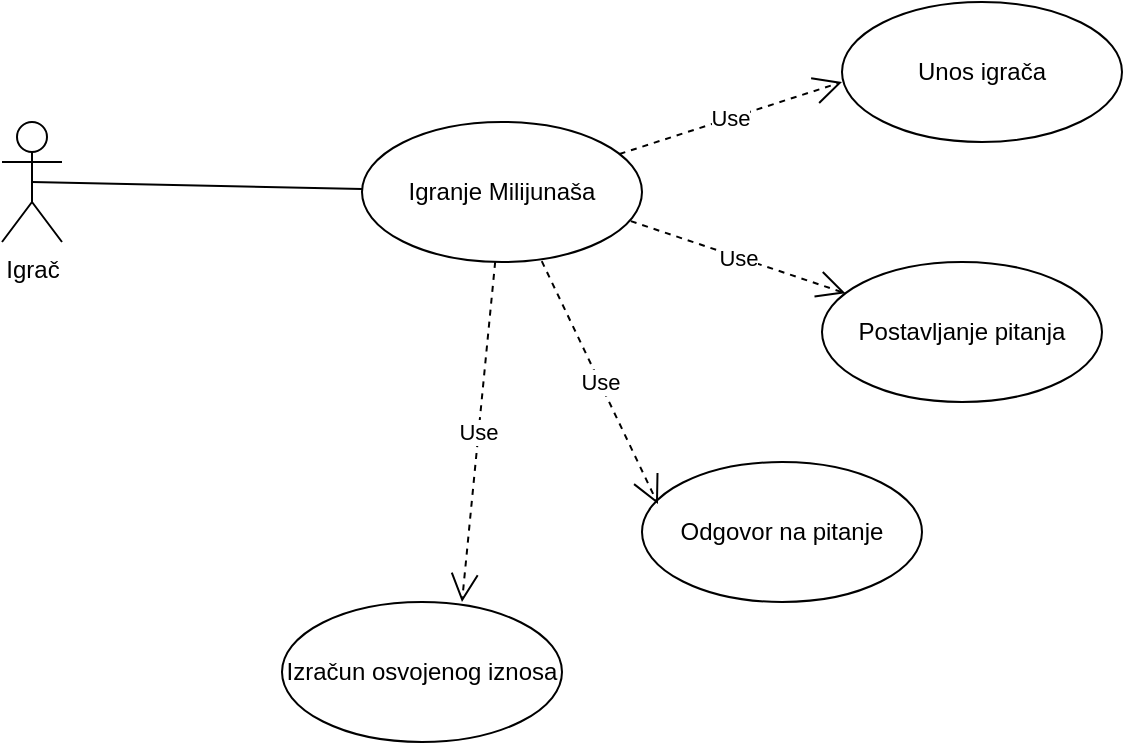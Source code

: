 <mxfile version="14.1.8" type="github" pages="8">
  <diagram id="r1og0uCHNFm6T4KjdNjF" name="UseCase: Igranje Milijunaša">
    <mxGraphModel dx="1102" dy="614" grid="1" gridSize="10" guides="1" tooltips="1" connect="1" arrows="1" fold="1" page="1" pageScale="1" pageWidth="827" pageHeight="1169" math="0" shadow="0">
      <root>
        <mxCell id="0" />
        <mxCell id="1" parent="0" />
        <mxCell id="4kmgBPgbUo3qxSBK6bsD-1" value="Igrač" style="shape=umlActor;verticalLabelPosition=bottom;verticalAlign=top;html=1;outlineConnect=0;" parent="1" vertex="1">
          <mxGeometry x="90" y="130" width="30" height="60" as="geometry" />
        </mxCell>
        <mxCell id="4kmgBPgbUo3qxSBK6bsD-2" value="Igranje Milijunaša" style="ellipse;whiteSpace=wrap;html=1;" parent="1" vertex="1">
          <mxGeometry x="270" y="130" width="140" height="70" as="geometry" />
        </mxCell>
        <mxCell id="4kmgBPgbUo3qxSBK6bsD-3" value="Unos igrača" style="ellipse;whiteSpace=wrap;html=1;" parent="1" vertex="1">
          <mxGeometry x="510" y="70" width="140" height="70" as="geometry" />
        </mxCell>
        <mxCell id="4kmgBPgbUo3qxSBK6bsD-6" value="Use" style="endArrow=open;endSize=12;dashed=1;html=1;" parent="1" source="4kmgBPgbUo3qxSBK6bsD-2" edge="1">
          <mxGeometry width="160" relative="1" as="geometry">
            <mxPoint x="350" y="110" as="sourcePoint" />
            <mxPoint x="510" y="110" as="targetPoint" />
          </mxGeometry>
        </mxCell>
        <mxCell id="4kmgBPgbUo3qxSBK6bsD-7" value="Postavljanje pitanja" style="ellipse;whiteSpace=wrap;html=1;" parent="1" vertex="1">
          <mxGeometry x="500" y="200" width="140" height="70" as="geometry" />
        </mxCell>
        <mxCell id="4kmgBPgbUo3qxSBK6bsD-8" value="Odgovor na pitanje" style="ellipse;whiteSpace=wrap;html=1;" parent="1" vertex="1">
          <mxGeometry x="410" y="300" width="140" height="70" as="geometry" />
        </mxCell>
        <mxCell id="4kmgBPgbUo3qxSBK6bsD-9" value="Izračun osvojenog iznosa" style="ellipse;whiteSpace=wrap;html=1;" parent="1" vertex="1">
          <mxGeometry x="230" y="370" width="140" height="70" as="geometry" />
        </mxCell>
        <mxCell id="4kmgBPgbUo3qxSBK6bsD-10" value="Use" style="endArrow=open;endSize=12;dashed=1;html=1;exitX=0.96;exitY=0.708;exitDx=0;exitDy=0;exitPerimeter=0;" parent="1" source="4kmgBPgbUo3qxSBK6bsD-2" target="4kmgBPgbUo3qxSBK6bsD-7" edge="1">
          <mxGeometry width="160" relative="1" as="geometry">
            <mxPoint x="408.77" y="155.986" as="sourcePoint" />
            <mxPoint x="520" y="120" as="targetPoint" />
            <Array as="points" />
          </mxGeometry>
        </mxCell>
        <mxCell id="4kmgBPgbUo3qxSBK6bsD-11" value="Use" style="endArrow=open;endSize=12;dashed=1;html=1;entryX=0.057;entryY=0.3;entryDx=0;entryDy=0;entryPerimeter=0;exitX=0.642;exitY=0.994;exitDx=0;exitDy=0;exitPerimeter=0;" parent="1" source="4kmgBPgbUo3qxSBK6bsD-2" target="4kmgBPgbUo3qxSBK6bsD-8" edge="1">
          <mxGeometry width="160" relative="1" as="geometry">
            <mxPoint x="270.0" y="285.986" as="sourcePoint" />
            <mxPoint x="381.23" y="250" as="targetPoint" />
          </mxGeometry>
        </mxCell>
        <mxCell id="4kmgBPgbUo3qxSBK6bsD-12" value="Use" style="endArrow=open;endSize=12;dashed=1;html=1;" parent="1" source="4kmgBPgbUo3qxSBK6bsD-2" edge="1">
          <mxGeometry width="160" relative="1" as="geometry">
            <mxPoint x="220.0" y="299.996" as="sourcePoint" />
            <mxPoint x="320" y="370" as="targetPoint" />
          </mxGeometry>
        </mxCell>
        <mxCell id="OHEp3vlo20Idoj4V5rPn-1" value="" style="endArrow=none;html=1;exitX=0.5;exitY=0.5;exitDx=0;exitDy=0;exitPerimeter=0;" edge="1" parent="1" source="4kmgBPgbUo3qxSBK6bsD-1" target="4kmgBPgbUo3qxSBK6bsD-2">
          <mxGeometry width="50" height="50" relative="1" as="geometry">
            <mxPoint x="110" y="190" as="sourcePoint" />
            <mxPoint x="160" y="140" as="targetPoint" />
          </mxGeometry>
        </mxCell>
      </root>
    </mxGraphModel>
  </diagram>
  <diagram id="1D83XkJCZ689sOul0O0H" name="Activity: Igranje Milijunaša">
    <mxGraphModel dx="1837" dy="1023" grid="1" gridSize="10" guides="1" tooltips="1" connect="1" arrows="1" fold="1" page="1" pageScale="1" pageWidth="827" pageHeight="1169" math="0" shadow="0">
      <root>
        <mxCell id="8BKieX1xrE59y4DQv1cV-0" />
        <mxCell id="8BKieX1xrE59y4DQv1cV-1" parent="8BKieX1xrE59y4DQv1cV-0" />
        <mxCell id="Q4W9A7SywVuZ4GrKVSb1-0" value="" style="ellipse;html=1;shape=startState;fillColor=#000000;strokeColor=#ff0000;" parent="8BKieX1xrE59y4DQv1cV-1" vertex="1">
          <mxGeometry x="350" y="20" width="30" height="30" as="geometry" />
        </mxCell>
        <mxCell id="Q4W9A7SywVuZ4GrKVSb1-1" value="" style="edgeStyle=orthogonalEdgeStyle;html=1;verticalAlign=bottom;endArrow=open;endSize=8;strokeColor=#ff0000;" parent="8BKieX1xrE59y4DQv1cV-1" source="Q4W9A7SywVuZ4GrKVSb1-0" edge="1">
          <mxGeometry relative="1" as="geometry">
            <mxPoint x="365" y="110" as="targetPoint" />
          </mxGeometry>
        </mxCell>
        <mxCell id="Q4W9A7SywVuZ4GrKVSb1-2" value="" style="ellipse;html=1;shape=endState;fillColor=#000000;strokeColor=#ff0000;" parent="8BKieX1xrE59y4DQv1cV-1" vertex="1">
          <mxGeometry x="460" y="900" width="30" height="30" as="geometry" />
        </mxCell>
        <mxCell id="Q4W9A7SywVuZ4GrKVSb1-4" value="Unos igrača" style="rounded=1;whiteSpace=wrap;html=1;arcSize=40;fontColor=#000000;fillColor=#ffffc0;strokeColor=#ff0000;" parent="8BKieX1xrE59y4DQv1cV-1" vertex="1">
          <mxGeometry x="305" y="110" width="120" height="40" as="geometry" />
        </mxCell>
        <mxCell id="Q4W9A7SywVuZ4GrKVSb1-5" value="" style="edgeStyle=orthogonalEdgeStyle;html=1;verticalAlign=bottom;endArrow=open;endSize=8;strokeColor=#ff0000;" parent="8BKieX1xrE59y4DQv1cV-1" source="Q4W9A7SywVuZ4GrKVSb1-4" target="Q4W9A7SywVuZ4GrKVSb1-9" edge="1">
          <mxGeometry relative="1" as="geometry">
            <mxPoint x="365" y="210" as="targetPoint" />
          </mxGeometry>
        </mxCell>
        <mxCell id="Q4W9A7SywVuZ4GrKVSb1-9" value="Postavljanje pitanja" style="rounded=1;whiteSpace=wrap;html=1;arcSize=40;fontColor=#000000;fillColor=#ffffc0;strokeColor=#ff0000;" parent="8BKieX1xrE59y4DQv1cV-1" vertex="1">
          <mxGeometry x="305" y="190" width="120" height="50" as="geometry" />
        </mxCell>
        <mxCell id="Q4W9A7SywVuZ4GrKVSb1-11" value="Igrač odgovara" style="rhombus;whiteSpace=wrap;html=1;fillColor=#ffffc0;strokeColor=#ff0000;" parent="8BKieX1xrE59y4DQv1cV-1" vertex="1">
          <mxGeometry x="292.5" y="300" width="145" height="80" as="geometry" />
        </mxCell>
        <mxCell id="Q4W9A7SywVuZ4GrKVSb1-12" value="no" style="edgeStyle=orthogonalEdgeStyle;html=1;align=left;verticalAlign=bottom;endArrow=open;endSize=8;strokeColor=#ff0000;entryX=0.5;entryY=0;entryDx=0;entryDy=0;" parent="8BKieX1xrE59y4DQv1cV-1" source="Q4W9A7SywVuZ4GrKVSb1-11" target="Q4W9A7SywVuZ4GrKVSb1-17" edge="1">
          <mxGeometry x="-1" relative="1" as="geometry">
            <mxPoint x="504" y="330" as="targetPoint" />
          </mxGeometry>
        </mxCell>
        <mxCell id="Q4W9A7SywVuZ4GrKVSb1-13" value="yes" style="edgeStyle=orthogonalEdgeStyle;html=1;align=left;verticalAlign=top;endArrow=open;endSize=8;strokeColor=#ff0000;entryX=0.5;entryY=0;entryDx=0;entryDy=0;" parent="8BKieX1xrE59y4DQv1cV-1" source="Q4W9A7SywVuZ4GrKVSb1-11" edge="1" target="Q4W9A7SywVuZ4GrKVSb1-19">
          <mxGeometry x="-1" relative="1" as="geometry">
            <mxPoint x="364" y="410" as="targetPoint" />
          </mxGeometry>
        </mxCell>
        <mxCell id="Q4W9A7SywVuZ4GrKVSb1-16" value="" style="edgeStyle=orthogonalEdgeStyle;html=1;verticalAlign=bottom;endArrow=open;endSize=8;strokeColor=#ff0000;entryX=0.5;entryY=0;entryDx=0;entryDy=0;" parent="8BKieX1xrE59y4DQv1cV-1" target="Q4W9A7SywVuZ4GrKVSb1-11" edge="1">
          <mxGeometry relative="1" as="geometry">
            <mxPoint x="365" y="290" as="targetPoint" />
            <mxPoint x="364" y="240" as="sourcePoint" />
            <Array as="points">
              <mxPoint x="365" y="240" />
            </Array>
          </mxGeometry>
        </mxCell>
        <mxCell id="Q4W9A7SywVuZ4GrKVSb1-17" value="Izračun osvojenog iznosa" style="rounded=1;whiteSpace=wrap;html=1;arcSize=40;fontColor=#000000;fillColor=#ffffc0;strokeColor=#ff0000;" parent="8BKieX1xrE59y4DQv1cV-1" vertex="1">
          <mxGeometry x="500" y="770" width="120" height="60" as="geometry" />
        </mxCell>
        <mxCell id="Q4W9A7SywVuZ4GrKVSb1-18" value="" style="edgeStyle=orthogonalEdgeStyle;html=1;verticalAlign=bottom;endArrow=open;endSize=8;strokeColor=#ff0000;entryX=0.5;entryY=0;entryDx=0;entryDy=0;" parent="8BKieX1xrE59y4DQv1cV-1" source="Q4W9A7SywVuZ4GrKVSb1-17" target="Q4W9A7SywVuZ4GrKVSb1-2" edge="1">
          <mxGeometry relative="1" as="geometry">
            <mxPoint x="550" y="730" as="targetPoint" />
            <Array as="points">
              <mxPoint x="550" y="850" />
              <mxPoint x="475" y="850" />
            </Array>
          </mxGeometry>
        </mxCell>
        <mxCell id="Q4W9A7SywVuZ4GrKVSb1-19" value="Odgovaranje&lt;br&gt;" style="rounded=1;whiteSpace=wrap;html=1;arcSize=40;fontColor=#000000;fillColor=#ffffc0;strokeColor=#ff0000;" parent="8BKieX1xrE59y4DQv1cV-1" vertex="1">
          <mxGeometry x="305" y="440" width="120" height="40" as="geometry" />
        </mxCell>
        <mxCell id="Q4W9A7SywVuZ4GrKVSb1-20" value="" style="edgeStyle=orthogonalEdgeStyle;html=1;verticalAlign=bottom;endArrow=open;endSize=8;strokeColor=#ff0000;entryX=0.5;entryY=0;entryDx=0;entryDy=0;" parent="8BKieX1xrE59y4DQv1cV-1" source="Q4W9A7SywVuZ4GrKVSb1-19" target="Q4W9A7SywVuZ4GrKVSb1-21" edge="1">
          <mxGeometry relative="1" as="geometry">
            <mxPoint x="365" y="510" as="targetPoint" />
          </mxGeometry>
        </mxCell>
        <mxCell id="Q4W9A7SywVuZ4GrKVSb1-21" value="Odgovor točan" style="rhombus;whiteSpace=wrap;html=1;fillColor=#ffffc0;strokeColor=#ff0000;" parent="8BKieX1xrE59y4DQv1cV-1" vertex="1">
          <mxGeometry x="230" y="540" width="95" height="60" as="geometry" />
        </mxCell>
        <mxCell id="Q4W9A7SywVuZ4GrKVSb1-22" value="no" style="edgeStyle=orthogonalEdgeStyle;html=1;align=left;verticalAlign=bottom;endArrow=open;endSize=8;strokeColor=#ff0000;" parent="8BKieX1xrE59y4DQv1cV-1" source="Q4W9A7SywVuZ4GrKVSb1-21" target="Q4W9A7SywVuZ4GrKVSb1-17" edge="1">
          <mxGeometry x="-1" relative="1" as="geometry">
            <mxPoint x="530" y="840" as="targetPoint" />
            <Array as="points">
              <mxPoint x="540" y="570" />
            </Array>
          </mxGeometry>
        </mxCell>
        <mxCell id="Q4W9A7SywVuZ4GrKVSb1-23" value="yes" style="edgeStyle=orthogonalEdgeStyle;html=1;align=left;verticalAlign=top;endArrow=open;endSize=8;strokeColor=#ff0000;entryX=0.5;entryY=0;entryDx=0;entryDy=0;" parent="8BKieX1xrE59y4DQv1cV-1" source="Q4W9A7SywVuZ4GrKVSb1-21" edge="1" target="Q4W9A7SywVuZ4GrKVSb1-27">
          <mxGeometry x="-1" relative="1" as="geometry">
            <mxPoint x="285" y="640" as="targetPoint" />
          </mxGeometry>
        </mxCell>
        <mxCell id="Q4W9A7SywVuZ4GrKVSb1-27" value="Odgovoreno na sva pitanja" style="rhombus;whiteSpace=wrap;html=1;fillColor=#ffffc0;strokeColor=#ff0000;rotation=0;" parent="8BKieX1xrE59y4DQv1cV-1" vertex="1">
          <mxGeometry x="197.5" y="650" width="160" height="60" as="geometry" />
        </mxCell>
        <mxCell id="Q4W9A7SywVuZ4GrKVSb1-28" value="no" style="edgeStyle=orthogonalEdgeStyle;html=1;align=left;verticalAlign=bottom;endArrow=open;endSize=8;strokeColor=#ff0000;entryX=0;entryY=0.5;entryDx=0;entryDy=0;exitX=0;exitY=0.5;exitDx=0;exitDy=0;" parent="8BKieX1xrE59y4DQv1cV-1" target="Q4W9A7SywVuZ4GrKVSb1-9" edge="1" source="Q4W9A7SywVuZ4GrKVSb1-27">
          <mxGeometry x="-1" relative="1" as="geometry">
            <mxPoint x="80" y="300" as="targetPoint" />
            <mxPoint x="180" y="680" as="sourcePoint" />
            <Array as="points">
              <mxPoint x="160" y="680" />
              <mxPoint x="160" y="215" />
            </Array>
          </mxGeometry>
        </mxCell>
        <mxCell id="Q4W9A7SywVuZ4GrKVSb1-29" value="yes" style="edgeStyle=orthogonalEdgeStyle;html=1;align=left;verticalAlign=top;endArrow=open;endSize=8;strokeColor=#ff0000;entryX=0.25;entryY=0;entryDx=0;entryDy=0;exitX=0.5;exitY=1;exitDx=0;exitDy=0;" parent="8BKieX1xrE59y4DQv1cV-1" source="Q4W9A7SywVuZ4GrKVSb1-27" target="Q4W9A7SywVuZ4GrKVSb1-17" edge="1">
          <mxGeometry x="-1" relative="1" as="geometry">
            <mxPoint x="500" y="800" as="targetPoint" />
            <Array as="points">
              <mxPoint x="278" y="750" />
              <mxPoint x="530" y="750" />
            </Array>
          </mxGeometry>
        </mxCell>
      </root>
    </mxGraphModel>
  </diagram>
  <diagram id="CbQQVxnavWE6Y4liIShK" name="Dijagram aktivnosti s podaktivnostima">
    <mxGraphModel dx="1102" dy="614" grid="1" gridSize="10" guides="1" tooltips="1" connect="1" arrows="1" fold="1" page="1" pageScale="1" pageWidth="827" pageHeight="1169" math="0" shadow="0">
      <root>
        <mxCell id="wAXHmxslM8Cl57u_N9g3-0" />
        <mxCell id="wAXHmxslM8Cl57u_N9g3-1" parent="wAXHmxslM8Cl57u_N9g3-0" />
        <mxCell id="wAXHmxslM8Cl57u_N9g3-3" value="" style="ellipse;html=1;shape=startState;fillColor=#000000;strokeColor=#ff0000;" parent="wAXHmxslM8Cl57u_N9g3-1" vertex="1">
          <mxGeometry x="340" y="10" width="30" height="30" as="geometry" />
        </mxCell>
        <mxCell id="wAXHmxslM8Cl57u_N9g3-4" value="" style="edgeStyle=orthogonalEdgeStyle;html=1;verticalAlign=bottom;endArrow=open;endSize=8;strokeColor=#ff0000;" parent="wAXHmxslM8Cl57u_N9g3-1" source="wAXHmxslM8Cl57u_N9g3-3" edge="1">
          <mxGeometry relative="1" as="geometry">
            <mxPoint x="355" y="100" as="targetPoint" />
          </mxGeometry>
        </mxCell>
        <mxCell id="PxOuT1fJSN0E9udScYd1-0" value="Unos igrača" style="swimlane;html=1;fontStyle=1;align=center;verticalAlign=middle;childLayout=stackLayout;horizontal=1;startSize=30;horizontalStack=0;resizeParent=0;resizeLast=1;container=0;fontColor=#000000;collapsible=0;rounded=1;arcSize=30;strokeColor=#ff0000;fillColor=#ffffc0;swimlaneFillColor=#ffffc0;dropTarget=0;" parent="wAXHmxslM8Cl57u_N9g3-1" vertex="1">
          <mxGeometry x="275" y="100" width="160" height="60" as="geometry" />
        </mxCell>
        <mxCell id="PxOuT1fJSN0E9udScYd1-1" value="Include / Unos igrača" style="text;html=1;strokeColor=none;fillColor=none;align=center;verticalAlign=middle;spacingLeft=4;spacingRight=4;whiteSpace=wrap;overflow=hidden;rotatable=0;fontColor=#000000;" parent="PxOuT1fJSN0E9udScYd1-0" vertex="1">
          <mxGeometry y="30" width="160" height="30" as="geometry" />
        </mxCell>
        <mxCell id="PxOuT1fJSN0E9udScYd1-2" value="" style="edgeStyle=orthogonalEdgeStyle;html=1;verticalAlign=bottom;endArrow=open;endSize=8;strokeColor=#ff0000;" parent="wAXHmxslM8Cl57u_N9g3-1" source="PxOuT1fJSN0E9udScYd1-0" edge="1">
          <mxGeometry relative="1" as="geometry">
            <mxPoint x="355" y="210" as="targetPoint" />
          </mxGeometry>
        </mxCell>
        <mxCell id="jcJg4d79mtAPE0NVaKH0-0" value="Postavlajnje pitanja" style="swimlane;html=1;fontStyle=1;align=center;verticalAlign=middle;childLayout=stackLayout;horizontal=1;startSize=30;horizontalStack=0;resizeParent=0;resizeLast=1;container=0;fontColor=#000000;collapsible=0;rounded=1;arcSize=30;strokeColor=#ff0000;fillColor=#ffffc0;swimlaneFillColor=#ffffc0;dropTarget=0;" parent="wAXHmxslM8Cl57u_N9g3-1" vertex="1">
          <mxGeometry x="275" y="210" width="160" height="60" as="geometry" />
        </mxCell>
        <mxCell id="jcJg4d79mtAPE0NVaKH0-1" value="Include / Postavljanje pitanja" style="text;html=1;strokeColor=none;fillColor=none;align=center;verticalAlign=middle;spacingLeft=4;spacingRight=4;whiteSpace=wrap;overflow=hidden;rotatable=0;fontColor=#000000;" parent="jcJg4d79mtAPE0NVaKH0-0" vertex="1">
          <mxGeometry y="30" width="160" height="30" as="geometry" />
        </mxCell>
        <mxCell id="jcJg4d79mtAPE0NVaKH0-2" value="" style="edgeStyle=orthogonalEdgeStyle;html=1;verticalAlign=bottom;endArrow=open;endSize=8;strokeColor=#ff0000;entryX=0.5;entryY=0;entryDx=0;entryDy=0;" parent="wAXHmxslM8Cl57u_N9g3-1" source="jcJg4d79mtAPE0NVaKH0-0" target="IWJHYMp2H40F229CH8A2-0" edge="1">
          <mxGeometry relative="1" as="geometry">
            <mxPoint x="355" y="320" as="targetPoint" />
            <Array as="points">
              <mxPoint x="350" y="290" />
              <mxPoint x="350" y="290" />
            </Array>
          </mxGeometry>
        </mxCell>
        <mxCell id="IWJHYMp2H40F229CH8A2-0" value="Igrač odgovara" style="rhombus;whiteSpace=wrap;html=1;fillColor=#ffffc0;strokeColor=#ff0000;" parent="wAXHmxslM8Cl57u_N9g3-1" vertex="1">
          <mxGeometry x="280" y="330" width="140" height="70" as="geometry" />
        </mxCell>
        <mxCell id="IWJHYMp2H40F229CH8A2-1" value="no" style="edgeStyle=orthogonalEdgeStyle;html=1;align=left;verticalAlign=bottom;endArrow=open;endSize=8;strokeColor=#ff0000;" parent="wAXHmxslM8Cl57u_N9g3-1" source="IWJHYMp2H40F229CH8A2-0" edge="1">
          <mxGeometry x="-1" relative="1" as="geometry">
            <mxPoint x="630" y="920" as="targetPoint" />
          </mxGeometry>
        </mxCell>
        <mxCell id="IWJHYMp2H40F229CH8A2-2" value="yes" style="edgeStyle=orthogonalEdgeStyle;html=1;align=left;verticalAlign=top;endArrow=open;endSize=8;strokeColor=#ff0000;entryX=0.5;entryY=0;entryDx=0;entryDy=0;" parent="wAXHmxslM8Cl57u_N9g3-1" source="IWJHYMp2H40F229CH8A2-0" edge="1" target="E_8Ji15eINzWiKu_0gxi-0">
          <mxGeometry x="-1" relative="1" as="geometry">
            <mxPoint x="350" y="420" as="targetPoint" />
          </mxGeometry>
        </mxCell>
        <mxCell id="E_8Ji15eINzWiKu_0gxi-0" value="Odgovaranje" style="swimlane;html=1;fontStyle=1;align=center;verticalAlign=middle;childLayout=stackLayout;horizontal=1;startSize=30;horizontalStack=0;resizeParent=0;resizeLast=1;container=0;fontColor=#000000;collapsible=0;rounded=1;arcSize=30;strokeColor=#ff0000;fillColor=#ffffc0;swimlaneFillColor=#ffffc0;dropTarget=0;" parent="wAXHmxslM8Cl57u_N9g3-1" vertex="1">
          <mxGeometry x="270" y="440" width="160" height="60" as="geometry" />
        </mxCell>
        <mxCell id="E_8Ji15eINzWiKu_0gxi-1" value="Include / Odgovaranje" style="text;html=1;strokeColor=none;fillColor=none;align=center;verticalAlign=middle;spacingLeft=4;spacingRight=4;whiteSpace=wrap;overflow=hidden;rotatable=0;fontColor=#000000;" parent="E_8Ji15eINzWiKu_0gxi-0" vertex="1">
          <mxGeometry y="30" width="160" height="30" as="geometry" />
        </mxCell>
        <mxCell id="E_8Ji15eINzWiKu_0gxi-2" value="" style="edgeStyle=orthogonalEdgeStyle;html=1;verticalAlign=bottom;endArrow=open;endSize=8;strokeColor=#ff0000;entryX=0.5;entryY=0;entryDx=0;entryDy=0;" parent="wAXHmxslM8Cl57u_N9g3-1" source="E_8Ji15eINzWiKu_0gxi-0" target="LAQwIaWgyO3f-h2tZl_8-0" edge="1">
          <mxGeometry relative="1" as="geometry">
            <mxPoint x="350" y="540" as="targetPoint" />
          </mxGeometry>
        </mxCell>
        <mxCell id="LAQwIaWgyO3f-h2tZl_8-0" value="Odgovor točan" style="rhombus;whiteSpace=wrap;html=1;fillColor=#ffffc0;strokeColor=#ff0000;" parent="wAXHmxslM8Cl57u_N9g3-1" vertex="1">
          <mxGeometry x="212.5" y="570" width="150" height="60" as="geometry" />
        </mxCell>
        <mxCell id="vjihE0JekyVUu6mDylmC-0" value="no" style="edgeStyle=orthogonalEdgeStyle;html=1;align=left;verticalAlign=bottom;endArrow=open;endSize=8;strokeColor=#ff0000;exitX=1;exitY=0.5;exitDx=0;exitDy=0;" parent="wAXHmxslM8Cl57u_N9g3-1" source="LAQwIaWgyO3f-h2tZl_8-0" edge="1">
          <mxGeometry x="-1" relative="1" as="geometry">
            <mxPoint x="575" y="920" as="targetPoint" />
            <mxPoint x="400" y="820" as="sourcePoint" />
          </mxGeometry>
        </mxCell>
        <mxCell id="vjihE0JekyVUu6mDylmC-1" value="yes" style="edgeStyle=orthogonalEdgeStyle;html=1;align=left;verticalAlign=top;endArrow=open;endSize=8;strokeColor=#ff0000;exitX=0.5;exitY=1;exitDx=0;exitDy=0;" parent="wAXHmxslM8Cl57u_N9g3-1" source="LAQwIaWgyO3f-h2tZl_8-0" edge="1">
          <mxGeometry x="-1" relative="1" as="geometry">
            <mxPoint x="287" y="770" as="targetPoint" />
            <mxPoint x="330" y="620" as="sourcePoint" />
            <Array as="points">
              <mxPoint x="287" y="630" />
            </Array>
          </mxGeometry>
        </mxCell>
        <mxCell id="GLDer27ryoeM9erMsBxQ-0" value="Odgovorio na sva pitanja" style="rhombus;whiteSpace=wrap;html=1;fillColor=#ffffc0;strokeColor=#ff0000;rotation=0;" parent="wAXHmxslM8Cl57u_N9g3-1" vertex="1">
          <mxGeometry x="210" y="770" width="152.5" height="70" as="geometry" />
        </mxCell>
        <mxCell id="idrOUBfxhzBLN-v7OzdE-0" value="" style="ellipse;html=1;shape=endState;fillColor=#000000;strokeColor=#ff0000;" parent="wAXHmxslM8Cl57u_N9g3-1" vertex="1">
          <mxGeometry x="565" y="1010" width="30" height="30" as="geometry" />
        </mxCell>
        <mxCell id="idrOUBfxhzBLN-v7OzdE-9" value="no" style="edgeStyle=orthogonalEdgeStyle;html=1;align=left;verticalAlign=bottom;endArrow=open;endSize=8;strokeColor=#ff0000;exitX=0;exitY=0.5;exitDx=0;exitDy=0;entryX=0;entryY=0;entryDx=0;entryDy=0;" parent="wAXHmxslM8Cl57u_N9g3-1" source="GLDer27ryoeM9erMsBxQ-0" target="jcJg4d79mtAPE0NVaKH0-1" edge="1">
          <mxGeometry x="-1" relative="1" as="geometry">
            <mxPoint x="270" y="240" as="targetPoint" />
            <mxPoint x="140" y="790" as="sourcePoint" />
            <Array as="points">
              <mxPoint x="130" y="805" />
              <mxPoint x="130" y="240" />
            </Array>
          </mxGeometry>
        </mxCell>
        <mxCell id="idrOUBfxhzBLN-v7OzdE-10" value="yes" style="edgeStyle=orthogonalEdgeStyle;html=1;align=left;verticalAlign=top;endArrow=open;endSize=8;strokeColor=#ff0000;exitX=1;exitY=0.5;exitDx=0;exitDy=0;" parent="wAXHmxslM8Cl57u_N9g3-1" source="GLDer27ryoeM9erMsBxQ-0" edge="1">
          <mxGeometry x="-1" relative="1" as="geometry">
            <mxPoint x="540" y="920" as="targetPoint" />
            <Array as="points">
              <mxPoint x="540" y="805" />
            </Array>
            <mxPoint x="322.5" y="970" as="sourcePoint" />
          </mxGeometry>
        </mxCell>
        <mxCell id="7IzMunfAg_1IMbJEd-ez-0" value="Izracun osvojenog iznosa" style="swimlane;html=1;fontStyle=1;align=center;verticalAlign=middle;childLayout=stackLayout;horizontal=1;startSize=30;horizontalStack=0;resizeParent=0;resizeLast=1;container=0;fontColor=#000000;collapsible=0;rounded=1;arcSize=30;strokeColor=#ff0000;fillColor=#ffffc0;swimlaneFillColor=#ffffc0;dropTarget=0;" parent="wAXHmxslM8Cl57u_N9g3-1" vertex="1">
          <mxGeometry x="500" y="920" width="160" height="60" as="geometry" />
        </mxCell>
        <mxCell id="7IzMunfAg_1IMbJEd-ez-1" value="Include / Izracun osvojenog iznosa" style="text;html=1;strokeColor=none;fillColor=none;align=center;verticalAlign=middle;spacingLeft=4;spacingRight=4;whiteSpace=wrap;overflow=hidden;rotatable=0;fontColor=#000000;" parent="7IzMunfAg_1IMbJEd-ez-0" vertex="1">
          <mxGeometry y="30" width="160" height="30" as="geometry" />
        </mxCell>
        <mxCell id="7IzMunfAg_1IMbJEd-ez-2" value="" style="edgeStyle=orthogonalEdgeStyle;html=1;verticalAlign=bottom;endArrow=open;endSize=8;strokeColor=#ff0000;entryX=0.5;entryY=0;entryDx=0;entryDy=0;" parent="wAXHmxslM8Cl57u_N9g3-1" source="7IzMunfAg_1IMbJEd-ez-0" target="idrOUBfxhzBLN-v7OzdE-0" edge="1">
          <mxGeometry relative="1" as="geometry">
            <mxPoint x="550" y="1180" as="targetPoint" />
          </mxGeometry>
        </mxCell>
      </root>
    </mxGraphModel>
  </diagram>
  <diagram id="gkAMy2GrhTfOVn9qZDK9" name="Activity: Unos igrača">
    <mxGraphModel dx="1102" dy="614" grid="1" gridSize="10" guides="1" tooltips="1" connect="1" arrows="1" fold="1" page="1" pageScale="1" pageWidth="827" pageHeight="1169" math="0" shadow="0">
      <root>
        <mxCell id="FTqvIjPwVwlqrAweObdp-0" />
        <mxCell id="FTqvIjPwVwlqrAweObdp-1" parent="FTqvIjPwVwlqrAweObdp-0" />
        <mxCell id="N3-3HpU3M7E1vBwil4A--0" value="" style="ellipse;html=1;shape=endState;fillColor=#000000;strokeColor=#ff0000;" parent="FTqvIjPwVwlqrAweObdp-1" vertex="1">
          <mxGeometry x="395" y="630" width="30" height="30" as="geometry" />
        </mxCell>
        <mxCell id="N3-3HpU3M7E1vBwil4A--1" value="" style="ellipse;html=1;shape=startState;fillColor=#000000;strokeColor=#ff0000;" parent="FTqvIjPwVwlqrAweObdp-1" vertex="1">
          <mxGeometry x="400" y="10" width="30" height="30" as="geometry" />
        </mxCell>
        <mxCell id="N3-3HpU3M7E1vBwil4A--2" value="" style="edgeStyle=orthogonalEdgeStyle;html=1;verticalAlign=bottom;endArrow=open;endSize=8;strokeColor=#ff0000;" parent="FTqvIjPwVwlqrAweObdp-1" source="N3-3HpU3M7E1vBwil4A--1" edge="1">
          <mxGeometry relative="1" as="geometry">
            <mxPoint x="415" y="100" as="targetPoint" />
          </mxGeometry>
        </mxCell>
        <mxCell id="N3-3HpU3M7E1vBwil4A--3" value="Igra prikaže unos imena" style="rounded=1;whiteSpace=wrap;html=1;arcSize=40;fontColor=#000000;fillColor=#ffffc0;strokeColor=#ff0000;" parent="FTqvIjPwVwlqrAweObdp-1" vertex="1">
          <mxGeometry x="355" y="100" width="120" height="40" as="geometry" />
        </mxCell>
        <mxCell id="N3-3HpU3M7E1vBwil4A--4" value="" style="edgeStyle=orthogonalEdgeStyle;html=1;verticalAlign=bottom;endArrow=open;endSize=8;strokeColor=#ff0000;" parent="FTqvIjPwVwlqrAweObdp-1" source="N3-3HpU3M7E1vBwil4A--3" edge="1">
          <mxGeometry relative="1" as="geometry">
            <mxPoint x="415" y="200" as="targetPoint" />
          </mxGeometry>
        </mxCell>
        <mxCell id="N3-3HpU3M7E1vBwil4A--5" value="Igrač unese ime" style="rounded=1;whiteSpace=wrap;html=1;arcSize=40;fontColor=#000000;fillColor=#ffffc0;strokeColor=#ff0000;" parent="FTqvIjPwVwlqrAweObdp-1" vertex="1">
          <mxGeometry x="354" y="200" width="120" height="40" as="geometry" />
        </mxCell>
        <mxCell id="N3-3HpU3M7E1vBwil4A--6" value="" style="edgeStyle=orthogonalEdgeStyle;html=1;verticalAlign=bottom;endArrow=open;endSize=8;strokeColor=#ff0000;" parent="FTqvIjPwVwlqrAweObdp-1" source="N3-3HpU3M7E1vBwil4A--5" edge="1">
          <mxGeometry relative="1" as="geometry">
            <mxPoint x="410" y="280" as="targetPoint" />
            <Array as="points">
              <mxPoint x="410" y="270" />
              <mxPoint x="410" y="270" />
            </Array>
          </mxGeometry>
        </mxCell>
        <mxCell id="N3-3HpU3M7E1vBwil4A--7" value="Unos točan" style="rhombus;whiteSpace=wrap;html=1;fillColor=#ffffc0;strokeColor=#ff0000;" parent="FTqvIjPwVwlqrAweObdp-1" vertex="1">
          <mxGeometry x="340" y="360" width="140" height="60" as="geometry" />
        </mxCell>
        <mxCell id="N3-3HpU3M7E1vBwil4A--8" value="no" style="edgeStyle=orthogonalEdgeStyle;html=1;align=left;verticalAlign=bottom;endArrow=open;endSize=8;strokeColor=#ff0000;exitX=1;exitY=0.5;exitDx=0;exitDy=0;entryX=0.958;entryY=0.5;entryDx=0;entryDy=0;entryPerimeter=0;" parent="FTqvIjPwVwlqrAweObdp-1" source="N3-3HpU3M7E1vBwil4A--7" target="N3-3HpU3M7E1vBwil4A--3" edge="1">
          <mxGeometry x="-1" relative="1" as="geometry">
            <mxPoint x="480" y="120" as="targetPoint" />
            <Array as="points">
              <mxPoint x="530" y="390" />
              <mxPoint x="530" y="120" />
            </Array>
          </mxGeometry>
        </mxCell>
        <mxCell id="N3-3HpU3M7E1vBwil4A--9" value="yes" style="edgeStyle=orthogonalEdgeStyle;html=1;align=left;verticalAlign=top;endArrow=open;endSize=8;strokeColor=#ff0000;entryX=0.5;entryY=0;entryDx=0;entryDy=0;" parent="FTqvIjPwVwlqrAweObdp-1" source="N3-3HpU3M7E1vBwil4A--7" edge="1" target="N3-3HpU3M7E1vBwil4A--10">
          <mxGeometry x="-1" relative="1" as="geometry">
            <mxPoint x="410" y="430" as="targetPoint" />
            <Array as="points">
              <mxPoint x="414" y="390" />
              <mxPoint x="410" y="390" />
              <mxPoint x="410" y="440" />
            </Array>
          </mxGeometry>
        </mxCell>
        <mxCell id="N3-3HpU3M7E1vBwil4A--10" value="Igra postavi korisnika za igrača" style="rounded=1;whiteSpace=wrap;html=1;arcSize=40;fontColor=#000000;fillColor=#ffffc0;strokeColor=#ff0000;" parent="FTqvIjPwVwlqrAweObdp-1" vertex="1">
          <mxGeometry x="350" y="450" width="120" height="40" as="geometry" />
        </mxCell>
        <mxCell id="N3-3HpU3M7E1vBwil4A--11" value="" style="edgeStyle=orthogonalEdgeStyle;html=1;verticalAlign=bottom;endArrow=open;endSize=8;strokeColor=#ff0000;" parent="FTqvIjPwVwlqrAweObdp-1" source="N3-3HpU3M7E1vBwil4A--10" edge="1">
          <mxGeometry relative="1" as="geometry">
            <mxPoint x="410" y="530" as="targetPoint" />
          </mxGeometry>
        </mxCell>
        <mxCell id="N3-3HpU3M7E1vBwil4A--14" value="Igra postavi broj pitanja na 0" style="rounded=1;whiteSpace=wrap;html=1;arcSize=40;fontColor=#000000;fillColor=#ffffc0;strokeColor=#ff0000;" parent="FTqvIjPwVwlqrAweObdp-1" vertex="1">
          <mxGeometry x="350" y="530" width="120" height="40" as="geometry" />
        </mxCell>
        <mxCell id="N3-3HpU3M7E1vBwil4A--15" value="" style="edgeStyle=orthogonalEdgeStyle;html=1;verticalAlign=bottom;endArrow=open;endSize=8;strokeColor=#ff0000;" parent="FTqvIjPwVwlqrAweObdp-1" source="N3-3HpU3M7E1vBwil4A--14" edge="1">
          <mxGeometry relative="1" as="geometry">
            <mxPoint x="410" y="630" as="targetPoint" />
          </mxGeometry>
        </mxCell>
        <mxCell id="oOKffaDtK3XuVH-vdG95-1" value="Igra provjeri valjanost imena" style="rounded=1;whiteSpace=wrap;html=1;arcSize=40;fontColor=#000000;fillColor=#ffffc0;strokeColor=#ff0000;" vertex="1" parent="FTqvIjPwVwlqrAweObdp-1">
          <mxGeometry x="350" y="280" width="120" height="40" as="geometry" />
        </mxCell>
        <mxCell id="oOKffaDtK3XuVH-vdG95-2" value="" style="edgeStyle=orthogonalEdgeStyle;html=1;verticalAlign=bottom;endArrow=open;endSize=8;strokeColor=#ff0000;" edge="1" parent="FTqvIjPwVwlqrAweObdp-1" target="N3-3HpU3M7E1vBwil4A--7">
          <mxGeometry relative="1" as="geometry">
            <mxPoint x="280" y="390" as="targetPoint" />
            <mxPoint x="410" y="319" as="sourcePoint" />
          </mxGeometry>
        </mxCell>
      </root>
    </mxGraphModel>
  </diagram>
  <diagram id="E5MHAFEgCnF0UYrn_e20" name="Activity: Postavljanje pitanja">
    <mxGraphModel dx="1102" dy="614" grid="1" gridSize="10" guides="1" tooltips="1" connect="1" arrows="1" fold="1" page="1" pageScale="1" pageWidth="827" pageHeight="1169" math="0" shadow="0">
      <root>
        <mxCell id="N31BzO3jxm8Ufm5j2zLH-0" />
        <mxCell id="N31BzO3jxm8Ufm5j2zLH-1" parent="N31BzO3jxm8Ufm5j2zLH-0" />
        <mxCell id="rq9IFuL7IGdMuAUsht8p-0" value="" style="ellipse;html=1;shape=startState;fillColor=#000000;strokeColor=#ff0000;" parent="N31BzO3jxm8Ufm5j2zLH-1" vertex="1">
          <mxGeometry x="380" y="30" width="30" height="30" as="geometry" />
        </mxCell>
        <mxCell id="rq9IFuL7IGdMuAUsht8p-1" value="" style="edgeStyle=orthogonalEdgeStyle;html=1;verticalAlign=bottom;endArrow=open;endSize=8;strokeColor=#ff0000;" parent="N31BzO3jxm8Ufm5j2zLH-1" source="rq9IFuL7IGdMuAUsht8p-0" edge="1">
          <mxGeometry relative="1" as="geometry">
            <mxPoint x="395" y="120" as="targetPoint" />
          </mxGeometry>
        </mxCell>
        <mxCell id="rq9IFuL7IGdMuAUsht8p-2" value="" style="ellipse;html=1;shape=endState;fillColor=#000000;strokeColor=#ff0000;" parent="N31BzO3jxm8Ufm5j2zLH-1" vertex="1">
          <mxGeometry x="380" y="490" width="30" height="30" as="geometry" />
        </mxCell>
        <mxCell id="rq9IFuL7IGdMuAUsht8p-3" value="Odabir kategorije(PRAG) temeljem trenutnog broja pitanja" style="rounded=1;whiteSpace=wrap;html=1;arcSize=40;fontColor=#000000;fillColor=#ffffc0;strokeColor=#ff0000;" parent="N31BzO3jxm8Ufm5j2zLH-1" vertex="1">
          <mxGeometry x="335" y="120" width="125" height="80" as="geometry" />
        </mxCell>
        <mxCell id="rq9IFuL7IGdMuAUsht8p-4" value="" style="edgeStyle=orthogonalEdgeStyle;html=1;verticalAlign=bottom;endArrow=open;endSize=8;strokeColor=#ff0000;" parent="N31BzO3jxm8Ufm5j2zLH-1" source="rq9IFuL7IGdMuAUsht8p-3" edge="1">
          <mxGeometry relative="1" as="geometry">
            <mxPoint x="395" y="280" as="targetPoint" />
            <Array as="points">
              <mxPoint x="395" y="220" />
              <mxPoint x="395" y="220" />
            </Array>
          </mxGeometry>
        </mxCell>
        <mxCell id="rq9IFuL7IGdMuAUsht8p-5" value="Slučajan odabir pitanja unutar kategorije" style="rounded=1;whiteSpace=wrap;html=1;arcSize=40;fontColor=#000000;fillColor=#ffffc0;strokeColor=#ff0000;" parent="N31BzO3jxm8Ufm5j2zLH-1" vertex="1">
          <mxGeometry x="335" y="280" width="135" height="60" as="geometry" />
        </mxCell>
        <mxCell id="rq9IFuL7IGdMuAUsht8p-6" value="" style="edgeStyle=orthogonalEdgeStyle;html=1;verticalAlign=bottom;endArrow=open;endSize=8;strokeColor=#ff0000;" parent="N31BzO3jxm8Ufm5j2zLH-1" source="rq9IFuL7IGdMuAUsht8p-5" edge="1">
          <mxGeometry relative="1" as="geometry">
            <mxPoint x="395" y="380" as="targetPoint" />
            <Array as="points">
              <mxPoint x="395" y="360" />
              <mxPoint x="395" y="360" />
            </Array>
          </mxGeometry>
        </mxCell>
        <mxCell id="rq9IFuL7IGdMuAUsht8p-7" value="Prikaz pitanja korisniku" style="rounded=1;whiteSpace=wrap;html=1;arcSize=40;fontColor=#000000;fillColor=#ffffc0;strokeColor=#ff0000;" parent="N31BzO3jxm8Ufm5j2zLH-1" vertex="1">
          <mxGeometry x="335" y="380" width="135" height="60" as="geometry" />
        </mxCell>
        <mxCell id="rq9IFuL7IGdMuAUsht8p-8" value="" style="edgeStyle=orthogonalEdgeStyle;html=1;verticalAlign=bottom;endArrow=open;endSize=8;strokeColor=#ff0000;" parent="N31BzO3jxm8Ufm5j2zLH-1" source="rq9IFuL7IGdMuAUsht8p-7" edge="1">
          <mxGeometry relative="1" as="geometry">
            <mxPoint x="395" y="490" as="targetPoint" />
            <Array as="points">
              <mxPoint x="395" y="480" />
            </Array>
          </mxGeometry>
        </mxCell>
      </root>
    </mxGraphModel>
  </diagram>
  <diagram id="nFM7k_mVUC81MG6tvNir" name="Activity: Odgovaranje">
    <mxGraphModel dx="1102" dy="614" grid="1" gridSize="10" guides="1" tooltips="1" connect="1" arrows="1" fold="1" page="1" pageScale="1" pageWidth="827" pageHeight="1169" math="0" shadow="0">
      <root>
        <mxCell id="elTe07wB95oEHEL393jH-0" />
        <mxCell id="elTe07wB95oEHEL393jH-1" parent="elTe07wB95oEHEL393jH-0" />
        <mxCell id="xTyxvCe-SFSw2LNMRM63-0" value="" style="ellipse;html=1;shape=startState;fillColor=#000000;strokeColor=#ff0000;" parent="elTe07wB95oEHEL393jH-1" vertex="1">
          <mxGeometry x="399" y="30" width="30" height="30" as="geometry" />
        </mxCell>
        <mxCell id="xTyxvCe-SFSw2LNMRM63-1" value="" style="edgeStyle=orthogonalEdgeStyle;html=1;verticalAlign=bottom;endArrow=open;endSize=8;strokeColor=#ff0000;entryX=0.5;entryY=0;entryDx=0;entryDy=0;" parent="elTe07wB95oEHEL393jH-1" source="xTyxvCe-SFSw2LNMRM63-0" target="GnyDiIg59cdhOrmOyjfw-15" edge="1">
          <mxGeometry relative="1" as="geometry">
            <mxPoint x="415" y="140" as="targetPoint" />
            <Array as="points">
              <mxPoint x="414" y="90" />
              <mxPoint x="415" y="90" />
            </Array>
          </mxGeometry>
        </mxCell>
        <mxCell id="GnyDiIg59cdhOrmOyjfw-1" value="Korisnik odabire džokera" style="rhombus;whiteSpace=wrap;html=1;fillColor=#ffffc0;strokeColor=#ff0000;" parent="elTe07wB95oEHEL393jH-1" vertex="1">
          <mxGeometry x="330" y="350" width="170" height="80" as="geometry" />
        </mxCell>
        <mxCell id="GnyDiIg59cdhOrmOyjfw-2" value="no" style="edgeStyle=orthogonalEdgeStyle;html=1;align=left;verticalAlign=bottom;endArrow=open;endSize=8;strokeColor=#ff0000;entryX=1.019;entryY=0.597;entryDx=0;entryDy=0;entryPerimeter=0;" parent="elTe07wB95oEHEL393jH-1" source="GnyDiIg59cdhOrmOyjfw-1" target="GnyDiIg59cdhOrmOyjfw-48" edge="1">
          <mxGeometry x="-1" relative="1" as="geometry">
            <mxPoint x="760" y="990" as="targetPoint" />
            <Array as="points">
              <mxPoint x="750" y="390" />
              <mxPoint x="750" y="1108" />
            </Array>
          </mxGeometry>
        </mxCell>
        <mxCell id="GnyDiIg59cdhOrmOyjfw-7" value="Džoker zovi&amp;nbsp;" style="rhombus;whiteSpace=wrap;html=1;fillColor=#ffffc0;strokeColor=#ff0000;" parent="elTe07wB95oEHEL393jH-1" vertex="1">
          <mxGeometry x="200" y="650" width="150" height="70" as="geometry" />
        </mxCell>
        <mxCell id="GnyDiIg59cdhOrmOyjfw-8" value="no" style="edgeStyle=orthogonalEdgeStyle;html=1;align=left;verticalAlign=bottom;endArrow=open;endSize=8;strokeColor=#ff0000;entryX=0.5;entryY=0;entryDx=0;entryDy=0;" parent="elTe07wB95oEHEL393jH-1" source="GnyDiIg59cdhOrmOyjfw-7" target="GnyDiIg59cdhOrmOyjfw-24" edge="1">
          <mxGeometry x="-1" relative="1" as="geometry">
            <mxPoint x="440" y="750" as="targetPoint" />
          </mxGeometry>
        </mxCell>
        <mxCell id="GnyDiIg59cdhOrmOyjfw-9" value="yes" style="edgeStyle=orthogonalEdgeStyle;html=1;align=left;verticalAlign=top;endArrow=open;endSize=8;strokeColor=#ff0000;" parent="elTe07wB95oEHEL393jH-1" source="GnyDiIg59cdhOrmOyjfw-7" edge="1">
          <mxGeometry x="-1" relative="1" as="geometry">
            <mxPoint x="275" y="760" as="targetPoint" />
          </mxGeometry>
        </mxCell>
        <mxCell id="GnyDiIg59cdhOrmOyjfw-11" value="yes" style="edgeStyle=orthogonalEdgeStyle;html=1;align=left;verticalAlign=top;endArrow=open;endSize=8;strokeColor=#ff0000;exitX=0;exitY=0.5;exitDx=0;exitDy=0;" parent="elTe07wB95oEHEL393jH-1" source="GnyDiIg59cdhOrmOyjfw-1" edge="1">
          <mxGeometry x="-1" relative="1" as="geometry">
            <mxPoint x="275" y="560" as="targetPoint" />
            <mxPoint x="274.5" y="610" as="sourcePoint" />
            <Array as="points">
              <mxPoint x="275" y="390" />
            </Array>
          </mxGeometry>
        </mxCell>
        <mxCell id="GnyDiIg59cdhOrmOyjfw-15" value="Upit korisniku hoće li uzeti džokera" style="rounded=1;whiteSpace=wrap;html=1;arcSize=40;fontColor=#000000;fillColor=#ffffc0;strokeColor=#ff0000;" parent="elTe07wB95oEHEL393jH-1" vertex="1">
          <mxGeometry x="354" y="150" width="120" height="40" as="geometry" />
        </mxCell>
        <mxCell id="GnyDiIg59cdhOrmOyjfw-16" value="" style="edgeStyle=orthogonalEdgeStyle;html=1;verticalAlign=bottom;endArrow=open;endSize=8;strokeColor=#ff0000;" parent="elTe07wB95oEHEL393jH-1" source="GnyDiIg59cdhOrmOyjfw-15" edge="1">
          <mxGeometry relative="1" as="geometry">
            <mxPoint x="414" y="250" as="targetPoint" />
          </mxGeometry>
        </mxCell>
        <mxCell id="GnyDiIg59cdhOrmOyjfw-17" value="Korisnik unosi Da/Ne" style="rounded=1;whiteSpace=wrap;html=1;arcSize=40;fontColor=#000000;fillColor=#ffffc0;strokeColor=#ff0000;" parent="elTe07wB95oEHEL393jH-1" vertex="1">
          <mxGeometry x="354" y="250" width="120" height="40" as="geometry" />
        </mxCell>
        <mxCell id="GnyDiIg59cdhOrmOyjfw-18" value="" style="edgeStyle=orthogonalEdgeStyle;html=1;verticalAlign=bottom;endArrow=open;endSize=8;strokeColor=#ff0000;" parent="elTe07wB95oEHEL393jH-1" source="GnyDiIg59cdhOrmOyjfw-17" edge="1">
          <mxGeometry relative="1" as="geometry">
            <mxPoint x="414" y="350" as="targetPoint" />
          </mxGeometry>
        </mxCell>
        <mxCell id="GnyDiIg59cdhOrmOyjfw-22" value="Igra traži od korisnika odabir džokera" style="rounded=1;whiteSpace=wrap;html=1;arcSize=40;fontColor=#000000;fillColor=#ffffc0;strokeColor=#ff0000;" parent="elTe07wB95oEHEL393jH-1" vertex="1">
          <mxGeometry x="215" y="560" width="120" height="40" as="geometry" />
        </mxCell>
        <mxCell id="GnyDiIg59cdhOrmOyjfw-23" value="" style="edgeStyle=orthogonalEdgeStyle;html=1;verticalAlign=bottom;endArrow=open;endSize=8;strokeColor=#ff0000;entryX=0.5;entryY=0;entryDx=0;entryDy=0;" parent="elTe07wB95oEHEL393jH-1" source="GnyDiIg59cdhOrmOyjfw-22" target="GnyDiIg59cdhOrmOyjfw-7" edge="1">
          <mxGeometry relative="1" as="geometry">
            <mxPoint x="275" y="640" as="targetPoint" />
          </mxGeometry>
        </mxCell>
        <mxCell id="GnyDiIg59cdhOrmOyjfw-24" value="Džoker PITAJ PUBLIKU&amp;nbsp;" style="rhombus;whiteSpace=wrap;html=1;fillColor=#ffffc0;strokeColor=#ff0000;" parent="elTe07wB95oEHEL393jH-1" vertex="1">
          <mxGeometry x="360" y="760" width="160" height="80" as="geometry" />
        </mxCell>
        <mxCell id="GnyDiIg59cdhOrmOyjfw-25" value="no" style="edgeStyle=orthogonalEdgeStyle;html=1;align=left;verticalAlign=bottom;endArrow=open;endSize=8;strokeColor=#ff0000;entryX=0.5;entryY=0;entryDx=0;entryDy=0;" parent="elTe07wB95oEHEL393jH-1" source="GnyDiIg59cdhOrmOyjfw-24" edge="1">
          <mxGeometry x="-1" relative="1" as="geometry">
            <mxPoint x="615" y="860" as="targetPoint" />
          </mxGeometry>
        </mxCell>
        <mxCell id="GnyDiIg59cdhOrmOyjfw-26" value="yes" style="edgeStyle=orthogonalEdgeStyle;html=1;align=left;verticalAlign=top;endArrow=open;endSize=8;strokeColor=#ff0000;" parent="elTe07wB95oEHEL393jH-1" source="GnyDiIg59cdhOrmOyjfw-24" edge="1">
          <mxGeometry x="-1" relative="1" as="geometry">
            <mxPoint x="440" y="890" as="targetPoint" />
          </mxGeometry>
        </mxCell>
        <mxCell id="GnyDiIg59cdhOrmOyjfw-38" value="&lt;span style=&quot;font-weight: 400&quot;&gt;Džoker 50:50&amp;nbsp;&lt;/span&gt;" style="swimlane;html=1;fontStyle=1;align=center;verticalAlign=middle;childLayout=stackLayout;horizontal=1;startSize=30;horizontalStack=0;resizeParent=0;resizeLast=1;container=0;fontColor=#000000;collapsible=0;rounded=1;arcSize=30;strokeColor=#ff0000;fillColor=#ffffc0;swimlaneFillColor=#ffffc0;dropTarget=0;" parent="elTe07wB95oEHEL393jH-1" vertex="1">
          <mxGeometry x="530" y="860" width="160" height="60" as="geometry" />
        </mxCell>
        <mxCell id="GnyDiIg59cdhOrmOyjfw-39" value="Include/ Džoker 50:50&amp;nbsp;" style="text;html=1;strokeColor=none;fillColor=none;align=center;verticalAlign=middle;spacingLeft=4;spacingRight=4;whiteSpace=wrap;overflow=hidden;rotatable=0;fontColor=#000000;" parent="GnyDiIg59cdhOrmOyjfw-38" vertex="1">
          <mxGeometry y="30" width="160" height="30" as="geometry" />
        </mxCell>
        <mxCell id="GnyDiIg59cdhOrmOyjfw-40" value="" style="edgeStyle=orthogonalEdgeStyle;html=1;verticalAlign=bottom;endArrow=open;endSize=8;strokeColor=#ff0000;entryX=0.866;entryY=0.028;entryDx=0;entryDy=0;entryPerimeter=0;" parent="elTe07wB95oEHEL393jH-1" source="GnyDiIg59cdhOrmOyjfw-38" target="GnyDiIg59cdhOrmOyjfw-48" edge="1">
          <mxGeometry relative="1" as="geometry">
            <mxPoint x="610" y="980" as="targetPoint" />
          </mxGeometry>
        </mxCell>
        <mxCell id="GnyDiIg59cdhOrmOyjfw-41" value="&lt;span style=&quot;font-weight: 400&quot;&gt;Džoker PITAJ PUBLIKU&amp;nbsp;&lt;/span&gt;" style="swimlane;html=1;fontStyle=1;align=center;verticalAlign=middle;childLayout=stackLayout;horizontal=1;startSize=30;horizontalStack=0;resizeParent=0;resizeLast=1;container=0;fontColor=#000000;collapsible=0;rounded=1;arcSize=30;strokeColor=#ff0000;fillColor=#ffffc0;swimlaneFillColor=#ffffc0;dropTarget=0;" parent="elTe07wB95oEHEL393jH-1" vertex="1">
          <mxGeometry x="354" y="890" width="160" height="60" as="geometry" />
        </mxCell>
        <mxCell id="GnyDiIg59cdhOrmOyjfw-42" value="Include/ Džoker PITAJ PUBLIKU&amp;nbsp;" style="text;html=1;strokeColor=none;fillColor=none;align=center;verticalAlign=middle;spacingLeft=4;spacingRight=4;whiteSpace=wrap;overflow=hidden;rotatable=0;fontColor=#000000;" parent="GnyDiIg59cdhOrmOyjfw-41" vertex="1">
          <mxGeometry y="30" width="160" height="30" as="geometry" />
        </mxCell>
        <mxCell id="GnyDiIg59cdhOrmOyjfw-43" value="" style="edgeStyle=orthogonalEdgeStyle;html=1;verticalAlign=bottom;endArrow=open;endSize=8;strokeColor=#ff0000;" parent="elTe07wB95oEHEL393jH-1" source="GnyDiIg59cdhOrmOyjfw-41" target="GnyDiIg59cdhOrmOyjfw-48" edge="1">
          <mxGeometry relative="1" as="geometry">
            <mxPoint x="434" y="1010" as="targetPoint" />
            <Array as="points">
              <mxPoint x="445" y="990" />
              <mxPoint x="445" y="990" />
            </Array>
          </mxGeometry>
        </mxCell>
        <mxCell id="GnyDiIg59cdhOrmOyjfw-44" value="&lt;span style=&quot;font-weight: 400&quot;&gt;Džoker ZOVI&amp;nbsp;&lt;/span&gt;" style="swimlane;html=1;fontStyle=1;align=center;verticalAlign=middle;childLayout=stackLayout;horizontal=1;startSize=30;horizontalStack=0;resizeParent=0;resizeLast=1;container=0;fontColor=#000000;collapsible=0;rounded=1;arcSize=30;strokeColor=#ff0000;fillColor=#ffffc0;swimlaneFillColor=#ffffc0;dropTarget=0;" parent="elTe07wB95oEHEL393jH-1" vertex="1">
          <mxGeometry x="190" y="760" width="160" height="60" as="geometry" />
        </mxCell>
        <mxCell id="GnyDiIg59cdhOrmOyjfw-45" value="Include/ Džoker ZOVI" style="text;html=1;strokeColor=none;fillColor=none;align=center;verticalAlign=middle;spacingLeft=4;spacingRight=4;whiteSpace=wrap;overflow=hidden;rotatable=0;fontColor=#000000;" parent="GnyDiIg59cdhOrmOyjfw-44" vertex="1">
          <mxGeometry y="30" width="160" height="30" as="geometry" />
        </mxCell>
        <mxCell id="GnyDiIg59cdhOrmOyjfw-46" value="" style="edgeStyle=orthogonalEdgeStyle;html=1;verticalAlign=bottom;endArrow=open;endSize=8;strokeColor=#ff0000;entryX=0;entryY=0.5;entryDx=0;entryDy=0;" parent="elTe07wB95oEHEL393jH-1" source="GnyDiIg59cdhOrmOyjfw-44" target="GnyDiIg59cdhOrmOyjfw-48" edge="1">
          <mxGeometry relative="1" as="geometry">
            <mxPoint x="270" y="880" as="targetPoint" />
          </mxGeometry>
        </mxCell>
        <mxCell id="GnyDiIg59cdhOrmOyjfw-48" value="Korisnik odgovara" style="rounded=1;whiteSpace=wrap;html=1;arcSize=40;fontColor=#000000;fillColor=#ffffc0;strokeColor=#ff0000;" parent="elTe07wB95oEHEL393jH-1" vertex="1">
          <mxGeometry x="350" y="1060" width="190" height="80" as="geometry" />
        </mxCell>
        <mxCell id="GnyDiIg59cdhOrmOyjfw-49" value="" style="edgeStyle=orthogonalEdgeStyle;html=1;verticalAlign=bottom;endArrow=open;endSize=8;strokeColor=#ff0000;" parent="elTe07wB95oEHEL393jH-1" source="GnyDiIg59cdhOrmOyjfw-48" edge="1">
          <mxGeometry relative="1" as="geometry">
            <mxPoint x="445" y="1220" as="targetPoint" />
          </mxGeometry>
        </mxCell>
        <mxCell id="GnyDiIg59cdhOrmOyjfw-50" value="" style="ellipse;html=1;shape=endState;fillColor=#000000;strokeColor=#ff0000;" parent="elTe07wB95oEHEL393jH-1" vertex="1">
          <mxGeometry x="444" y="1800" width="30" height="30" as="geometry" />
        </mxCell>
        <mxCell id="OKu04xlFisM-lb1GZgX1-0" value="Korisnik odgovara" style="rhombus;whiteSpace=wrap;html=1;fillColor=#ffffc0;strokeColor=#ff0000;" parent="elTe07wB95oEHEL393jH-1" vertex="1">
          <mxGeometry x="370" y="1220" width="149" height="90" as="geometry" />
        </mxCell>
        <mxCell id="OKu04xlFisM-lb1GZgX1-1" value="no" style="edgeStyle=orthogonalEdgeStyle;html=1;align=left;verticalAlign=bottom;endArrow=open;endSize=8;strokeColor=#ff0000;" parent="elTe07wB95oEHEL393jH-1" source="OKu04xlFisM-lb1GZgX1-0" edge="1">
          <mxGeometry x="-1" relative="1" as="geometry">
            <mxPoint x="670" y="1600" as="targetPoint" />
          </mxGeometry>
        </mxCell>
        <mxCell id="OKu04xlFisM-lb1GZgX1-2" value="yes" style="edgeStyle=orthogonalEdgeStyle;html=1;align=left;verticalAlign=top;endArrow=open;endSize=8;strokeColor=#ff0000;" parent="elTe07wB95oEHEL393jH-1" source="OKu04xlFisM-lb1GZgX1-0" edge="1">
          <mxGeometry x="-1" relative="1" as="geometry">
            <mxPoint x="445" y="1390" as="targetPoint" />
          </mxGeometry>
        </mxCell>
        <mxCell id="OKu04xlFisM-lb1GZgX1-4" value="Korisnik odustao" style="rounded=1;whiteSpace=wrap;html=1;arcSize=40;fontColor=#000000;fillColor=#ffffc0;strokeColor=#ff0000;" parent="elTe07wB95oEHEL393jH-1" vertex="1">
          <mxGeometry x="610" y="1600" width="120" height="40" as="geometry" />
        </mxCell>
        <mxCell id="OKu04xlFisM-lb1GZgX1-5" value="" style="edgeStyle=orthogonalEdgeStyle;html=1;verticalAlign=bottom;endArrow=open;endSize=8;strokeColor=#ff0000;entryX=1;entryY=0.5;entryDx=0;entryDy=0;" parent="elTe07wB95oEHEL393jH-1" source="OKu04xlFisM-lb1GZgX1-4" target="GnyDiIg59cdhOrmOyjfw-50" edge="1">
          <mxGeometry relative="1" as="geometry">
            <mxPoint x="620" y="1790" as="targetPoint" />
            <Array as="points">
              <mxPoint x="640" y="1815" />
            </Array>
          </mxGeometry>
        </mxCell>
        <mxCell id="OKu04xlFisM-lb1GZgX1-6" value="Odgovor točan" style="rhombus;whiteSpace=wrap;html=1;fillColor=#ffffc0;strokeColor=#ff0000;" parent="elTe07wB95oEHEL393jH-1" vertex="1">
          <mxGeometry x="360" y="1390" width="170" height="80" as="geometry" />
        </mxCell>
        <mxCell id="OKu04xlFisM-lb1GZgX1-7" value="no" style="edgeStyle=orthogonalEdgeStyle;html=1;align=left;verticalAlign=bottom;endArrow=open;endSize=8;strokeColor=#ff0000;" parent="elTe07wB95oEHEL393jH-1" source="OKu04xlFisM-lb1GZgX1-6" edge="1">
          <mxGeometry x="-1" relative="1" as="geometry">
            <mxPoint x="540" y="1610" as="targetPoint" />
          </mxGeometry>
        </mxCell>
        <mxCell id="OKu04xlFisM-lb1GZgX1-8" value="yes" style="edgeStyle=orthogonalEdgeStyle;html=1;align=left;verticalAlign=top;endArrow=open;endSize=8;strokeColor=#ff0000;" parent="elTe07wB95oEHEL393jH-1" source="OKu04xlFisM-lb1GZgX1-6" edge="1">
          <mxGeometry x="-1" relative="1" as="geometry">
            <mxPoint x="260" y="1550" as="targetPoint" />
            <Array as="points">
              <mxPoint x="445" y="1480" />
              <mxPoint x="260" y="1480" />
            </Array>
          </mxGeometry>
        </mxCell>
        <mxCell id="OKu04xlFisM-lb1GZgX1-12" value="Broj pitanja +=1" style="rounded=1;whiteSpace=wrap;html=1;arcSize=40;fontColor=#000000;fillColor=#ffffc0;strokeColor=#ff0000;" parent="elTe07wB95oEHEL393jH-1" vertex="1">
          <mxGeometry x="190" y="1550" width="140" height="70" as="geometry" />
        </mxCell>
        <mxCell id="OKu04xlFisM-lb1GZgX1-13" value="" style="edgeStyle=orthogonalEdgeStyle;html=1;verticalAlign=bottom;endArrow=open;endSize=8;strokeColor=#ff0000;entryX=0;entryY=0;entryDx=0;entryDy=0;" parent="elTe07wB95oEHEL393jH-1" source="OKu04xlFisM-lb1GZgX1-12" target="GnyDiIg59cdhOrmOyjfw-50" edge="1">
          <mxGeometry relative="1" as="geometry">
            <mxPoint x="260" y="1670" as="targetPoint" />
          </mxGeometry>
        </mxCell>
        <mxCell id="OKu04xlFisM-lb1GZgX1-14" value="Korisnik krivo odgovorio" style="rounded=1;whiteSpace=wrap;html=1;arcSize=40;fontColor=#000000;fillColor=#ffffc0;strokeColor=#ff0000;" parent="elTe07wB95oEHEL393jH-1" vertex="1">
          <mxGeometry x="474" y="1610" width="120" height="40" as="geometry" />
        </mxCell>
        <mxCell id="OKu04xlFisM-lb1GZgX1-15" value="" style="edgeStyle=orthogonalEdgeStyle;html=1;verticalAlign=bottom;endArrow=open;endSize=8;strokeColor=#ff0000;entryX=0.5;entryY=0;entryDx=0;entryDy=0;" parent="elTe07wB95oEHEL393jH-1" source="OKu04xlFisM-lb1GZgX1-14" target="GnyDiIg59cdhOrmOyjfw-50" edge="1">
          <mxGeometry relative="1" as="geometry">
            <mxPoint x="534" y="1710" as="targetPoint" />
          </mxGeometry>
        </mxCell>
      </root>
    </mxGraphModel>
  </diagram>
  <diagram id="ZeAhrpWVxZt84dWmfS-i" name="Activity: Izracun osvojenog iznosa">
    <mxGraphModel dx="1102" dy="614" grid="1" gridSize="10" guides="1" tooltips="1" connect="1" arrows="1" fold="1" page="1" pageScale="1" pageWidth="827" pageHeight="1169" math="0" shadow="0">
      <root>
        <mxCell id="eCB3eIl9l_GfIS7ZdLor-0" />
        <mxCell id="eCB3eIl9l_GfIS7ZdLor-1" parent="eCB3eIl9l_GfIS7ZdLor-0" />
        <mxCell id="eCB3eIl9l_GfIS7ZdLor-2" value="" style="ellipse;html=1;shape=startState;fillColor=#000000;strokeColor=#ff0000;" parent="eCB3eIl9l_GfIS7ZdLor-1" vertex="1">
          <mxGeometry x="350" y="20" width="30" height="30" as="geometry" />
        </mxCell>
        <mxCell id="eCB3eIl9l_GfIS7ZdLor-3" value="" style="edgeStyle=orthogonalEdgeStyle;html=1;verticalAlign=bottom;endArrow=open;endSize=8;strokeColor=#ff0000;" parent="eCB3eIl9l_GfIS7ZdLor-1" source="eCB3eIl9l_GfIS7ZdLor-2" edge="1">
          <mxGeometry relative="1" as="geometry">
            <mxPoint x="365" y="110" as="targetPoint" />
          </mxGeometry>
        </mxCell>
        <mxCell id="eCB3eIl9l_GfIS7ZdLor-5" value="Pitanja odgovoreno 15" style="rhombus;whiteSpace=wrap;html=1;fillColor=#ffffc0;strokeColor=#ff0000;" parent="eCB3eIl9l_GfIS7ZdLor-1" vertex="1">
          <mxGeometry x="287.5" y="260" width="160" height="130" as="geometry" />
        </mxCell>
        <mxCell id="eCB3eIl9l_GfIS7ZdLor-6" value="no" style="edgeStyle=orthogonalEdgeStyle;html=1;align=left;verticalAlign=bottom;endArrow=open;endSize=8;strokeColor=#ff0000;" parent="eCB3eIl9l_GfIS7ZdLor-1" source="eCB3eIl9l_GfIS7ZdLor-5" edge="1">
          <mxGeometry x="-1" relative="1" as="geometry">
            <mxPoint x="510" y="430" as="targetPoint" />
          </mxGeometry>
        </mxCell>
        <mxCell id="eCB3eIl9l_GfIS7ZdLor-7" value="yes" style="edgeStyle=orthogonalEdgeStyle;html=1;align=left;verticalAlign=top;endArrow=open;endSize=8;strokeColor=#ff0000;" parent="eCB3eIl9l_GfIS7ZdLor-1" source="eCB3eIl9l_GfIS7ZdLor-5" target="eCB3eIl9l_GfIS7ZdLor-19" edge="1">
          <mxGeometry x="-1" relative="1" as="geometry">
            <mxPoint x="367.5" y="470" as="targetPoint" />
          </mxGeometry>
        </mxCell>
        <mxCell id="eCB3eIl9l_GfIS7ZdLor-8" value="Usporedba broja odgovorenih pitanja s pragom" style="rounded=1;whiteSpace=wrap;html=1;arcSize=40;fontColor=#000000;fillColor=#ffffc0;strokeColor=#ff0000;" parent="eCB3eIl9l_GfIS7ZdLor-1" vertex="1">
          <mxGeometry x="287.5" y="110" width="155" height="80" as="geometry" />
        </mxCell>
        <mxCell id="eCB3eIl9l_GfIS7ZdLor-9" value="" style="edgeStyle=orthogonalEdgeStyle;html=1;verticalAlign=bottom;endArrow=open;endSize=8;strokeColor=#ff0000;" parent="eCB3eIl9l_GfIS7ZdLor-1" source="eCB3eIl9l_GfIS7ZdLor-8" edge="1">
          <mxGeometry relative="1" as="geometry">
            <mxPoint x="365" y="260" as="targetPoint" />
          </mxGeometry>
        </mxCell>
        <mxCell id="eCB3eIl9l_GfIS7ZdLor-19" value="Osvojen milijun" style="rounded=1;whiteSpace=wrap;html=1;arcSize=40;fontColor=#000000;fillColor=#ffffc0;strokeColor=#ff0000;" parent="eCB3eIl9l_GfIS7ZdLor-1" vertex="1">
          <mxGeometry x="90" y="440" width="120" height="40" as="geometry" />
        </mxCell>
        <mxCell id="u2S66NnbL3Ko6zVvJJ0X-2" value="Korisnik odustao" style="rhombus;whiteSpace=wrap;html=1;fillColor=#ffffc0;strokeColor=#ff0000;" parent="eCB3eIl9l_GfIS7ZdLor-1" vertex="1">
          <mxGeometry x="447.5" y="430" width="130" height="90" as="geometry" />
        </mxCell>
        <mxCell id="u2S66NnbL3Ko6zVvJJ0X-3" value="no" style="edgeStyle=orthogonalEdgeStyle;html=1;align=left;verticalAlign=bottom;endArrow=open;endSize=8;strokeColor=#ff0000;" parent="eCB3eIl9l_GfIS7ZdLor-1" source="u2S66NnbL3Ko6zVvJJ0X-2" edge="1">
          <mxGeometry x="-1" relative="1" as="geometry">
            <mxPoint x="610" y="660" as="targetPoint" />
          </mxGeometry>
        </mxCell>
        <mxCell id="u2S66NnbL3Ko6zVvJJ0X-4" value="yes" style="edgeStyle=orthogonalEdgeStyle;html=1;align=left;verticalAlign=top;endArrow=open;endSize=8;strokeColor=#ff0000;entryX=0.454;entryY=-0.025;entryDx=0;entryDy=0;entryPerimeter=0;" parent="eCB3eIl9l_GfIS7ZdLor-1" source="u2S66NnbL3Ko6zVvJJ0X-2" edge="1" target="u2S66NnbL3Ko6zVvJJ0X-5">
          <mxGeometry x="-1" relative="1" as="geometry">
            <mxPoint x="510" y="610" as="targetPoint" />
            <Array as="points">
              <mxPoint x="513" y="560" />
              <mxPoint x="512" y="610" />
            </Array>
          </mxGeometry>
        </mxCell>
        <mxCell id="u2S66NnbL3Ko6zVvJJ0X-5" value="Osvojen iznos [prag]" style="rounded=1;whiteSpace=wrap;html=1;arcSize=40;fontColor=#000000;fillColor=#ffffc0;strokeColor=#ff0000;" parent="eCB3eIl9l_GfIS7ZdLor-1" vertex="1">
          <mxGeometry x="457.5" y="620" width="120" height="40" as="geometry" />
        </mxCell>
        <mxCell id="u2S66NnbL3Ko6zVvJJ0X-6" value="" style="edgeStyle=orthogonalEdgeStyle;html=1;verticalAlign=bottom;endArrow=open;endSize=8;strokeColor=#ff0000;entryX=1;entryY=0;entryDx=0;entryDy=0;" parent="eCB3eIl9l_GfIS7ZdLor-1" source="u2S66NnbL3Ko6zVvJJ0X-5" target="CAgU0GHQL7iny3bI01cw-16" edge="1">
          <mxGeometry relative="1" as="geometry">
            <mxPoint x="160" y="860" as="targetPoint" />
          </mxGeometry>
        </mxCell>
        <mxCell id="CAgU0GHQL7iny3bI01cw-0" value="Pitanja odgovoreno 10-14" style="rhombus;whiteSpace=wrap;html=1;fillColor=#ffffc0;strokeColor=#ff0000;" parent="eCB3eIl9l_GfIS7ZdLor-1" vertex="1">
          <mxGeometry x="530" y="660" width="160" height="130" as="geometry" />
        </mxCell>
        <mxCell id="CAgU0GHQL7iny3bI01cw-1" value="no" style="edgeStyle=orthogonalEdgeStyle;html=1;align=left;verticalAlign=bottom;endArrow=open;endSize=8;strokeColor=#ff0000;" parent="eCB3eIl9l_GfIS7ZdLor-1" source="CAgU0GHQL7iny3bI01cw-0" edge="1">
          <mxGeometry x="-1" relative="1" as="geometry">
            <mxPoint x="736" y="815" as="targetPoint" />
          </mxGeometry>
        </mxCell>
        <mxCell id="CAgU0GHQL7iny3bI01cw-2" value="yes" style="edgeStyle=orthogonalEdgeStyle;html=1;align=left;verticalAlign=top;endArrow=open;endSize=8;strokeColor=#ff0000;" parent="eCB3eIl9l_GfIS7ZdLor-1" source="CAgU0GHQL7iny3bI01cw-0" edge="1">
          <mxGeometry x="-1" relative="1" as="geometry">
            <mxPoint x="330" y="885" as="targetPoint" />
            <Array as="points">
              <mxPoint x="606" y="815" />
              <mxPoint x="330" y="815" />
            </Array>
          </mxGeometry>
        </mxCell>
        <mxCell id="CAgU0GHQL7iny3bI01cw-3" value="Pitanja odgovoreno 5-9" style="rhombus;whiteSpace=wrap;html=1;fillColor=#ffffc0;strokeColor=#ff0000;" parent="eCB3eIl9l_GfIS7ZdLor-1" vertex="1">
          <mxGeometry x="656" y="815" width="160" height="130" as="geometry" />
        </mxCell>
        <mxCell id="CAgU0GHQL7iny3bI01cw-4" value="no" style="edgeStyle=orthogonalEdgeStyle;html=1;align=left;verticalAlign=bottom;endArrow=open;endSize=8;strokeColor=#ff0000;" parent="eCB3eIl9l_GfIS7ZdLor-1" source="CAgU0GHQL7iny3bI01cw-3" edge="1">
          <mxGeometry x="-1" relative="1" as="geometry">
            <mxPoint x="736" y="1035" as="targetPoint" />
          </mxGeometry>
        </mxCell>
        <mxCell id="CAgU0GHQL7iny3bI01cw-5" value="yes" style="edgeStyle=orthogonalEdgeStyle;html=1;align=left;verticalAlign=top;endArrow=open;endSize=8;strokeColor=#ff0000;" parent="eCB3eIl9l_GfIS7ZdLor-1" source="CAgU0GHQL7iny3bI01cw-3" edge="1">
          <mxGeometry x="-1" relative="1" as="geometry">
            <mxPoint x="576" y="995" as="targetPoint" />
          </mxGeometry>
        </mxCell>
        <mxCell id="CAgU0GHQL7iny3bI01cw-9" value="Osvojeno 32 000kn&amp;nbsp;" style="rounded=1;whiteSpace=wrap;html=1;arcSize=40;fontColor=#000000;fillColor=#ffffc0;strokeColor=#ff0000;" parent="eCB3eIl9l_GfIS7ZdLor-1" vertex="1">
          <mxGeometry x="270" y="880" width="120" height="40" as="geometry" />
        </mxCell>
        <mxCell id="CAgU0GHQL7iny3bI01cw-10" value="" style="edgeStyle=orthogonalEdgeStyle;html=1;verticalAlign=bottom;endArrow=open;endSize=8;strokeColor=#ff0000;entryX=0.5;entryY=0;entryDx=0;entryDy=0;" parent="eCB3eIl9l_GfIS7ZdLor-1" source="CAgU0GHQL7iny3bI01cw-9" target="CAgU0GHQL7iny3bI01cw-16" edge="1">
          <mxGeometry relative="1" as="geometry">
            <mxPoint x="330" y="980" as="targetPoint" />
          </mxGeometry>
        </mxCell>
        <mxCell id="CAgU0GHQL7iny3bI01cw-11" value="Osvojeno 1 000kn&amp;nbsp;" style="rounded=1;whiteSpace=wrap;html=1;arcSize=40;fontColor=#000000;fillColor=#ffffc0;strokeColor=#ff0000;" parent="eCB3eIl9l_GfIS7ZdLor-1" vertex="1">
          <mxGeometry x="520" y="1000" width="120" height="40" as="geometry" />
        </mxCell>
        <mxCell id="CAgU0GHQL7iny3bI01cw-12" value="" style="edgeStyle=orthogonalEdgeStyle;html=1;verticalAlign=bottom;endArrow=open;endSize=8;strokeColor=#ff0000;entryX=1;entryY=0.5;entryDx=0;entryDy=0;" parent="eCB3eIl9l_GfIS7ZdLor-1" source="CAgU0GHQL7iny3bI01cw-11" target="CAgU0GHQL7iny3bI01cw-16" edge="1">
          <mxGeometry relative="1" as="geometry">
            <mxPoint x="580" y="1100" as="targetPoint" />
          </mxGeometry>
        </mxCell>
        <mxCell id="CAgU0GHQL7iny3bI01cw-13" value="Osvojeno 0,00kn&amp;nbsp;" style="rounded=1;whiteSpace=wrap;html=1;arcSize=40;fontColor=#000000;fillColor=#ffffc0;strokeColor=#ff0000;" parent="eCB3eIl9l_GfIS7ZdLor-1" vertex="1">
          <mxGeometry x="676" y="1040" width="120" height="40" as="geometry" />
        </mxCell>
        <mxCell id="CAgU0GHQL7iny3bI01cw-14" value="" style="edgeStyle=orthogonalEdgeStyle;html=1;verticalAlign=bottom;endArrow=open;endSize=8;strokeColor=#ff0000;entryX=1;entryY=1;entryDx=0;entryDy=0;" parent="eCB3eIl9l_GfIS7ZdLor-1" source="CAgU0GHQL7iny3bI01cw-13" target="CAgU0GHQL7iny3bI01cw-16" edge="1">
          <mxGeometry relative="1" as="geometry">
            <mxPoint x="400" y="1090" as="targetPoint" />
            <Array as="points">
              <mxPoint x="736" y="1126" />
            </Array>
          </mxGeometry>
        </mxCell>
        <mxCell id="CAgU0GHQL7iny3bI01cw-15" value="" style="edgeStyle=orthogonalEdgeStyle;html=1;verticalAlign=bottom;endArrow=open;endSize=8;strokeColor=#ff0000;exitX=0.5;exitY=1;exitDx=0;exitDy=0;entryX=0;entryY=0;entryDx=0;entryDy=0;" parent="eCB3eIl9l_GfIS7ZdLor-1" source="eCB3eIl9l_GfIS7ZdLor-19" target="CAgU0GHQL7iny3bI01cw-16" edge="1">
          <mxGeometry relative="1" as="geometry">
            <mxPoint x="230" y="880" as="targetPoint" />
            <mxPoint x="312.5" y="550" as="sourcePoint" />
          </mxGeometry>
        </mxCell>
        <mxCell id="CAgU0GHQL7iny3bI01cw-16" value="" style="ellipse;html=1;shape=endState;fillColor=#000000;strokeColor=#ff0000;" parent="eCB3eIl9l_GfIS7ZdLor-1" vertex="1">
          <mxGeometry x="220" y="1100" width="30" height="30" as="geometry" />
        </mxCell>
      </root>
    </mxGraphModel>
  </diagram>
  <diagram id="OyePeIfNpFB5VtUkLV20" name="Activity: Džoker">
    <mxGraphModel dx="1102" dy="614" grid="1" gridSize="10" guides="1" tooltips="1" connect="1" arrows="1" fold="1" page="1" pageScale="1" pageWidth="827" pageHeight="1169" math="0" shadow="0">
      <root>
        <mxCell id="RS__dCbyjntJlj3j8mh0-0" />
        <mxCell id="RS__dCbyjntJlj3j8mh0-1" parent="RS__dCbyjntJlj3j8mh0-0" />
        <mxCell id="RS__dCbyjntJlj3j8mh0-2" value="" style="ellipse;html=1;shape=startState;fillColor=#000000;strokeColor=#ff0000;" vertex="1" parent="RS__dCbyjntJlj3j8mh0-1">
          <mxGeometry x="384" y="40" width="30" height="30" as="geometry" />
        </mxCell>
        <mxCell id="RS__dCbyjntJlj3j8mh0-3" value="" style="edgeStyle=orthogonalEdgeStyle;html=1;verticalAlign=bottom;endArrow=open;endSize=8;strokeColor=#ff0000;" edge="1" source="RS__dCbyjntJlj3j8mh0-2" parent="RS__dCbyjntJlj3j8mh0-1">
          <mxGeometry relative="1" as="geometry">
            <mxPoint x="399" y="130" as="targetPoint" />
          </mxGeometry>
        </mxCell>
        <mxCell id="RS__dCbyjntJlj3j8mh0-4" value="" style="ellipse;html=1;shape=endState;fillColor=#000000;strokeColor=#ff0000;" vertex="1" parent="RS__dCbyjntJlj3j8mh0-1">
          <mxGeometry x="384" y="330" width="30" height="30" as="geometry" />
        </mxCell>
        <mxCell id="C2OhWkGEOBYgRaz6pQn--0" value="Sustav prikaže pozivanje džokera" style="rounded=1;whiteSpace=wrap;html=1;arcSize=40;fontColor=#000000;fillColor=#ffffc0;strokeColor=#ff0000;" vertex="1" parent="RS__dCbyjntJlj3j8mh0-1">
          <mxGeometry x="339" y="130" width="120" height="40" as="geometry" />
        </mxCell>
        <mxCell id="C2OhWkGEOBYgRaz6pQn--1" value="" style="edgeStyle=orthogonalEdgeStyle;html=1;verticalAlign=bottom;endArrow=open;endSize=8;strokeColor=#ff0000;" edge="1" source="C2OhWkGEOBYgRaz6pQn--0" parent="RS__dCbyjntJlj3j8mh0-1">
          <mxGeometry relative="1" as="geometry">
            <mxPoint x="399" y="230" as="targetPoint" />
          </mxGeometry>
        </mxCell>
        <mxCell id="C2OhWkGEOBYgRaz6pQn--2" value="Sustav Prikaže džokerov odgovor" style="rounded=1;whiteSpace=wrap;html=1;arcSize=40;fontColor=#000000;fillColor=#ffffc0;strokeColor=#ff0000;" vertex="1" parent="RS__dCbyjntJlj3j8mh0-1">
          <mxGeometry x="339" y="230" width="120" height="40" as="geometry" />
        </mxCell>
        <mxCell id="C2OhWkGEOBYgRaz6pQn--3" value="" style="edgeStyle=orthogonalEdgeStyle;html=1;verticalAlign=bottom;endArrow=open;endSize=8;strokeColor=#ff0000;" edge="1" source="C2OhWkGEOBYgRaz6pQn--2" parent="RS__dCbyjntJlj3j8mh0-1">
          <mxGeometry relative="1" as="geometry">
            <mxPoint x="399" y="330" as="targetPoint" />
          </mxGeometry>
        </mxCell>
      </root>
    </mxGraphModel>
  </diagram>
</mxfile>
